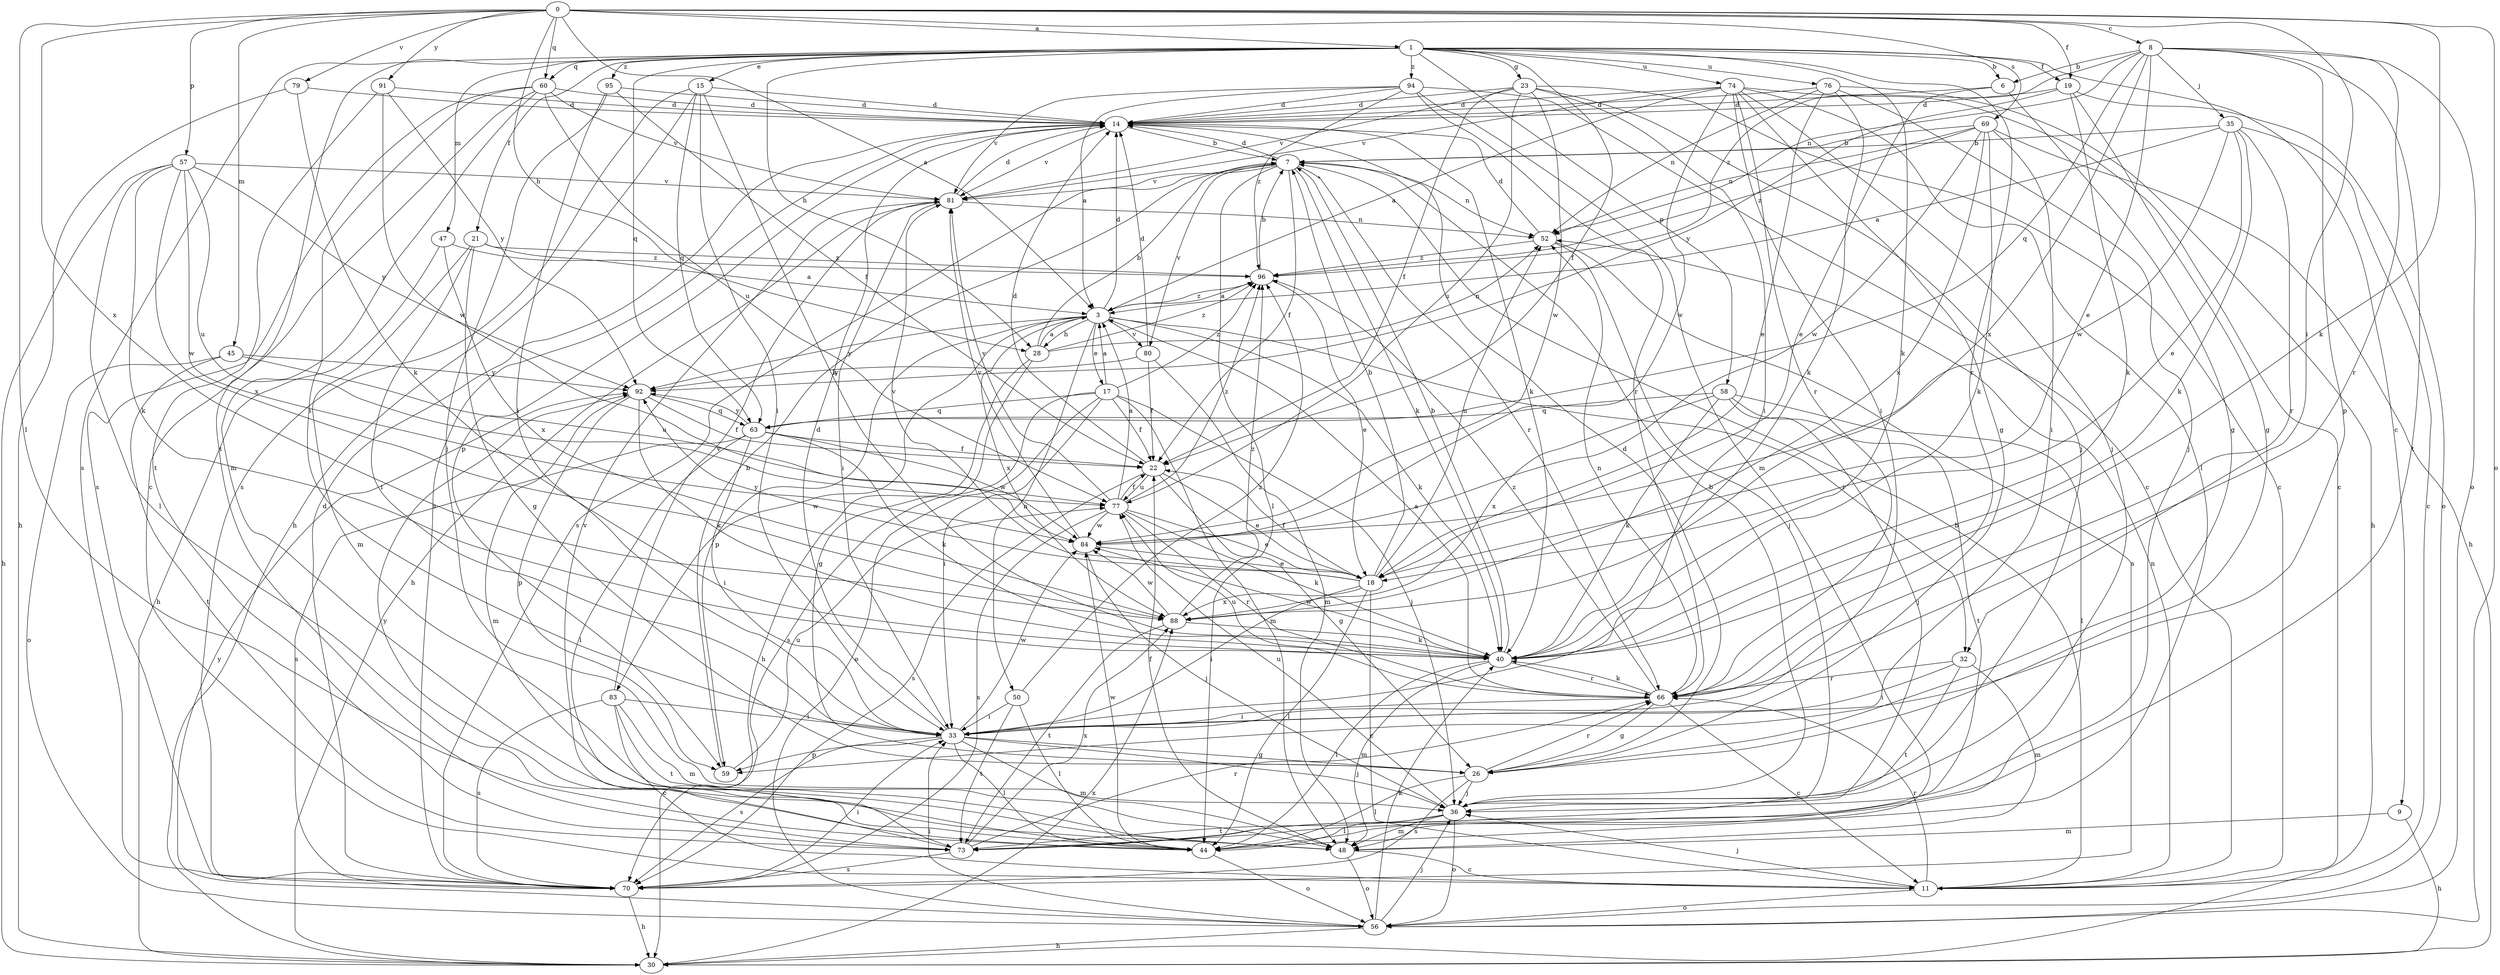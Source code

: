 strict digraph  {
0;
1;
3;
6;
7;
8;
9;
11;
14;
15;
17;
18;
19;
21;
22;
23;
26;
28;
30;
32;
33;
35;
36;
40;
44;
45;
47;
48;
50;
52;
56;
57;
58;
59;
60;
63;
66;
69;
70;
73;
74;
76;
77;
79;
80;
81;
83;
84;
88;
91;
92;
94;
95;
96;
0 -> 1  [label=a];
0 -> 3  [label=a];
0 -> 8  [label=c];
0 -> 19  [label=f];
0 -> 28  [label=h];
0 -> 32  [label=i];
0 -> 40  [label=k];
0 -> 44  [label=l];
0 -> 45  [label=m];
0 -> 56  [label=o];
0 -> 57  [label=p];
0 -> 60  [label=q];
0 -> 69  [label=s];
0 -> 79  [label=v];
0 -> 88  [label=x];
0 -> 91  [label=y];
1 -> 6  [label=b];
1 -> 9  [label=c];
1 -> 15  [label=e];
1 -> 19  [label=f];
1 -> 21  [label=f];
1 -> 22  [label=f];
1 -> 23  [label=g];
1 -> 28  [label=h];
1 -> 40  [label=k];
1 -> 47  [label=m];
1 -> 58  [label=p];
1 -> 60  [label=q];
1 -> 63  [label=q];
1 -> 66  [label=r];
1 -> 70  [label=s];
1 -> 73  [label=t];
1 -> 74  [label=u];
1 -> 76  [label=u];
1 -> 94  [label=z];
1 -> 95  [label=z];
3 -> 14  [label=d];
3 -> 17  [label=e];
3 -> 28  [label=h];
3 -> 32  [label=i];
3 -> 40  [label=k];
3 -> 50  [label=n];
3 -> 59  [label=p];
3 -> 80  [label=v];
3 -> 83  [label=w];
3 -> 88  [label=x];
3 -> 92  [label=y];
3 -> 96  [label=z];
6 -> 14  [label=d];
6 -> 18  [label=e];
6 -> 26  [label=g];
7 -> 14  [label=d];
7 -> 22  [label=f];
7 -> 40  [label=k];
7 -> 44  [label=l];
7 -> 52  [label=n];
7 -> 66  [label=r];
7 -> 70  [label=s];
7 -> 80  [label=v];
7 -> 81  [label=v];
8 -> 6  [label=b];
8 -> 18  [label=e];
8 -> 35  [label=j];
8 -> 52  [label=n];
8 -> 56  [label=o];
8 -> 59  [label=p];
8 -> 63  [label=q];
8 -> 66  [label=r];
8 -> 73  [label=t];
8 -> 88  [label=x];
8 -> 96  [label=z];
9 -> 30  [label=h];
9 -> 48  [label=m];
11 -> 7  [label=b];
11 -> 36  [label=j];
11 -> 52  [label=n];
11 -> 56  [label=o];
11 -> 66  [label=r];
14 -> 7  [label=b];
14 -> 40  [label=k];
14 -> 59  [label=p];
14 -> 70  [label=s];
14 -> 81  [label=v];
15 -> 14  [label=d];
15 -> 30  [label=h];
15 -> 33  [label=i];
15 -> 40  [label=k];
15 -> 63  [label=q];
15 -> 70  [label=s];
17 -> 3  [label=a];
17 -> 22  [label=f];
17 -> 33  [label=i];
17 -> 36  [label=j];
17 -> 48  [label=m];
17 -> 56  [label=o];
17 -> 63  [label=q];
17 -> 70  [label=s];
17 -> 96  [label=z];
18 -> 7  [label=b];
18 -> 11  [label=c];
18 -> 22  [label=f];
18 -> 33  [label=i];
18 -> 44  [label=l];
18 -> 52  [label=n];
18 -> 81  [label=v];
18 -> 88  [label=x];
18 -> 92  [label=y];
19 -> 14  [label=d];
19 -> 26  [label=g];
19 -> 40  [label=k];
19 -> 56  [label=o];
19 -> 92  [label=y];
21 -> 3  [label=a];
21 -> 26  [label=g];
21 -> 33  [label=i];
21 -> 48  [label=m];
21 -> 96  [label=z];
22 -> 14  [label=d];
22 -> 18  [label=e];
22 -> 26  [label=g];
22 -> 70  [label=s];
22 -> 77  [label=u];
23 -> 11  [label=c];
23 -> 14  [label=d];
23 -> 22  [label=f];
23 -> 33  [label=i];
23 -> 36  [label=j];
23 -> 77  [label=u];
23 -> 81  [label=v];
23 -> 84  [label=w];
26 -> 14  [label=d];
26 -> 36  [label=j];
26 -> 44  [label=l];
26 -> 66  [label=r];
26 -> 70  [label=s];
28 -> 3  [label=a];
28 -> 7  [label=b];
28 -> 26  [label=g];
28 -> 30  [label=h];
28 -> 52  [label=n];
28 -> 96  [label=z];
30 -> 88  [label=x];
32 -> 33  [label=i];
32 -> 48  [label=m];
32 -> 66  [label=r];
32 -> 73  [label=t];
33 -> 14  [label=d];
33 -> 26  [label=g];
33 -> 36  [label=j];
33 -> 44  [label=l];
33 -> 48  [label=m];
33 -> 59  [label=p];
33 -> 70  [label=s];
33 -> 84  [label=w];
35 -> 3  [label=a];
35 -> 7  [label=b];
35 -> 11  [label=c];
35 -> 18  [label=e];
35 -> 40  [label=k];
35 -> 66  [label=r];
35 -> 84  [label=w];
36 -> 7  [label=b];
36 -> 44  [label=l];
36 -> 48  [label=m];
36 -> 56  [label=o];
36 -> 73  [label=t];
36 -> 77  [label=u];
40 -> 7  [label=b];
40 -> 44  [label=l];
40 -> 48  [label=m];
40 -> 66  [label=r];
40 -> 84  [label=w];
44 -> 56  [label=o];
44 -> 84  [label=w];
44 -> 92  [label=y];
45 -> 56  [label=o];
45 -> 73  [label=t];
45 -> 77  [label=u];
45 -> 92  [label=y];
47 -> 30  [label=h];
47 -> 88  [label=x];
47 -> 96  [label=z];
48 -> 11  [label=c];
48 -> 22  [label=f];
48 -> 56  [label=o];
50 -> 33  [label=i];
50 -> 44  [label=l];
50 -> 73  [label=t];
50 -> 96  [label=z];
52 -> 14  [label=d];
52 -> 36  [label=j];
52 -> 70  [label=s];
52 -> 96  [label=z];
56 -> 30  [label=h];
56 -> 33  [label=i];
56 -> 36  [label=j];
56 -> 40  [label=k];
56 -> 92  [label=y];
57 -> 30  [label=h];
57 -> 40  [label=k];
57 -> 44  [label=l];
57 -> 77  [label=u];
57 -> 81  [label=v];
57 -> 84  [label=w];
57 -> 88  [label=x];
57 -> 92  [label=y];
58 -> 36  [label=j];
58 -> 40  [label=k];
58 -> 44  [label=l];
58 -> 63  [label=q];
58 -> 73  [label=t];
58 -> 88  [label=x];
59 -> 7  [label=b];
59 -> 77  [label=u];
60 -> 11  [label=c];
60 -> 14  [label=d];
60 -> 33  [label=i];
60 -> 48  [label=m];
60 -> 70  [label=s];
60 -> 77  [label=u];
60 -> 81  [label=v];
63 -> 22  [label=f];
63 -> 33  [label=i];
63 -> 40  [label=k];
63 -> 44  [label=l];
63 -> 70  [label=s];
63 -> 84  [label=w];
63 -> 92  [label=y];
66 -> 3  [label=a];
66 -> 11  [label=c];
66 -> 26  [label=g];
66 -> 33  [label=i];
66 -> 40  [label=k];
66 -> 52  [label=n];
66 -> 77  [label=u];
66 -> 96  [label=z];
69 -> 7  [label=b];
69 -> 30  [label=h];
69 -> 33  [label=i];
69 -> 40  [label=k];
69 -> 52  [label=n];
69 -> 84  [label=w];
69 -> 88  [label=x];
69 -> 96  [label=z];
70 -> 14  [label=d];
70 -> 30  [label=h];
70 -> 33  [label=i];
73 -> 66  [label=r];
73 -> 70  [label=s];
73 -> 81  [label=v];
73 -> 88  [label=x];
74 -> 3  [label=a];
74 -> 11  [label=c];
74 -> 14  [label=d];
74 -> 26  [label=g];
74 -> 33  [label=i];
74 -> 36  [label=j];
74 -> 44  [label=l];
74 -> 66  [label=r];
74 -> 81  [label=v];
74 -> 84  [label=w];
76 -> 14  [label=d];
76 -> 18  [label=e];
76 -> 30  [label=h];
76 -> 36  [label=j];
76 -> 40  [label=k];
76 -> 52  [label=n];
77 -> 3  [label=a];
77 -> 18  [label=e];
77 -> 22  [label=f];
77 -> 40  [label=k];
77 -> 66  [label=r];
77 -> 70  [label=s];
77 -> 81  [label=v];
77 -> 84  [label=w];
77 -> 96  [label=z];
79 -> 14  [label=d];
79 -> 30  [label=h];
79 -> 40  [label=k];
80 -> 14  [label=d];
80 -> 22  [label=f];
80 -> 48  [label=m];
80 -> 92  [label=y];
81 -> 14  [label=d];
81 -> 30  [label=h];
81 -> 33  [label=i];
81 -> 52  [label=n];
83 -> 11  [label=c];
83 -> 33  [label=i];
83 -> 48  [label=m];
83 -> 70  [label=s];
83 -> 73  [label=t];
83 -> 81  [label=v];
84 -> 18  [label=e];
84 -> 36  [label=j];
84 -> 81  [label=v];
88 -> 40  [label=k];
88 -> 73  [label=t];
88 -> 84  [label=w];
88 -> 96  [label=z];
91 -> 14  [label=d];
91 -> 73  [label=t];
91 -> 84  [label=w];
91 -> 92  [label=y];
92 -> 22  [label=f];
92 -> 40  [label=k];
92 -> 48  [label=m];
92 -> 59  [label=p];
92 -> 63  [label=q];
94 -> 3  [label=a];
94 -> 11  [label=c];
94 -> 14  [label=d];
94 -> 48  [label=m];
94 -> 66  [label=r];
94 -> 81  [label=v];
94 -> 96  [label=z];
95 -> 14  [label=d];
95 -> 22  [label=f];
95 -> 33  [label=i];
95 -> 36  [label=j];
96 -> 3  [label=a];
96 -> 7  [label=b];
96 -> 18  [label=e];
}
